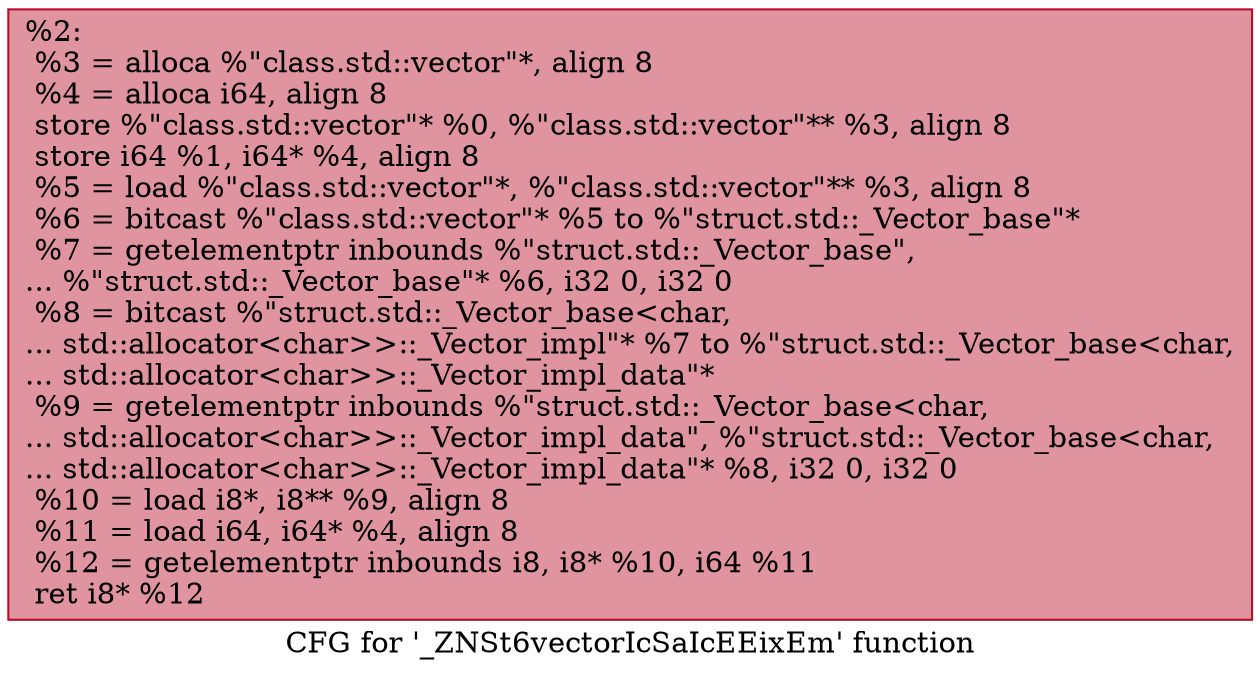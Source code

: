 digraph "CFG for '_ZNSt6vectorIcSaIcEEixEm' function" {
	label="CFG for '_ZNSt6vectorIcSaIcEEixEm' function";

	Node0x560255cb9320 [shape=record,color="#b70d28ff", style=filled, fillcolor="#b70d2870",label="{%2:\l  %3 = alloca %\"class.std::vector\"*, align 8\l  %4 = alloca i64, align 8\l  store %\"class.std::vector\"* %0, %\"class.std::vector\"** %3, align 8\l  store i64 %1, i64* %4, align 8\l  %5 = load %\"class.std::vector\"*, %\"class.std::vector\"** %3, align 8\l  %6 = bitcast %\"class.std::vector\"* %5 to %\"struct.std::_Vector_base\"*\l  %7 = getelementptr inbounds %\"struct.std::_Vector_base\",\l... %\"struct.std::_Vector_base\"* %6, i32 0, i32 0\l  %8 = bitcast %\"struct.std::_Vector_base\<char,\l... std::allocator\<char\>\>::_Vector_impl\"* %7 to %\"struct.std::_Vector_base\<char,\l... std::allocator\<char\>\>::_Vector_impl_data\"*\l  %9 = getelementptr inbounds %\"struct.std::_Vector_base\<char,\l... std::allocator\<char\>\>::_Vector_impl_data\", %\"struct.std::_Vector_base\<char,\l... std::allocator\<char\>\>::_Vector_impl_data\"* %8, i32 0, i32 0\l  %10 = load i8*, i8** %9, align 8\l  %11 = load i64, i64* %4, align 8\l  %12 = getelementptr inbounds i8, i8* %10, i64 %11\l  ret i8* %12\l}"];
}
